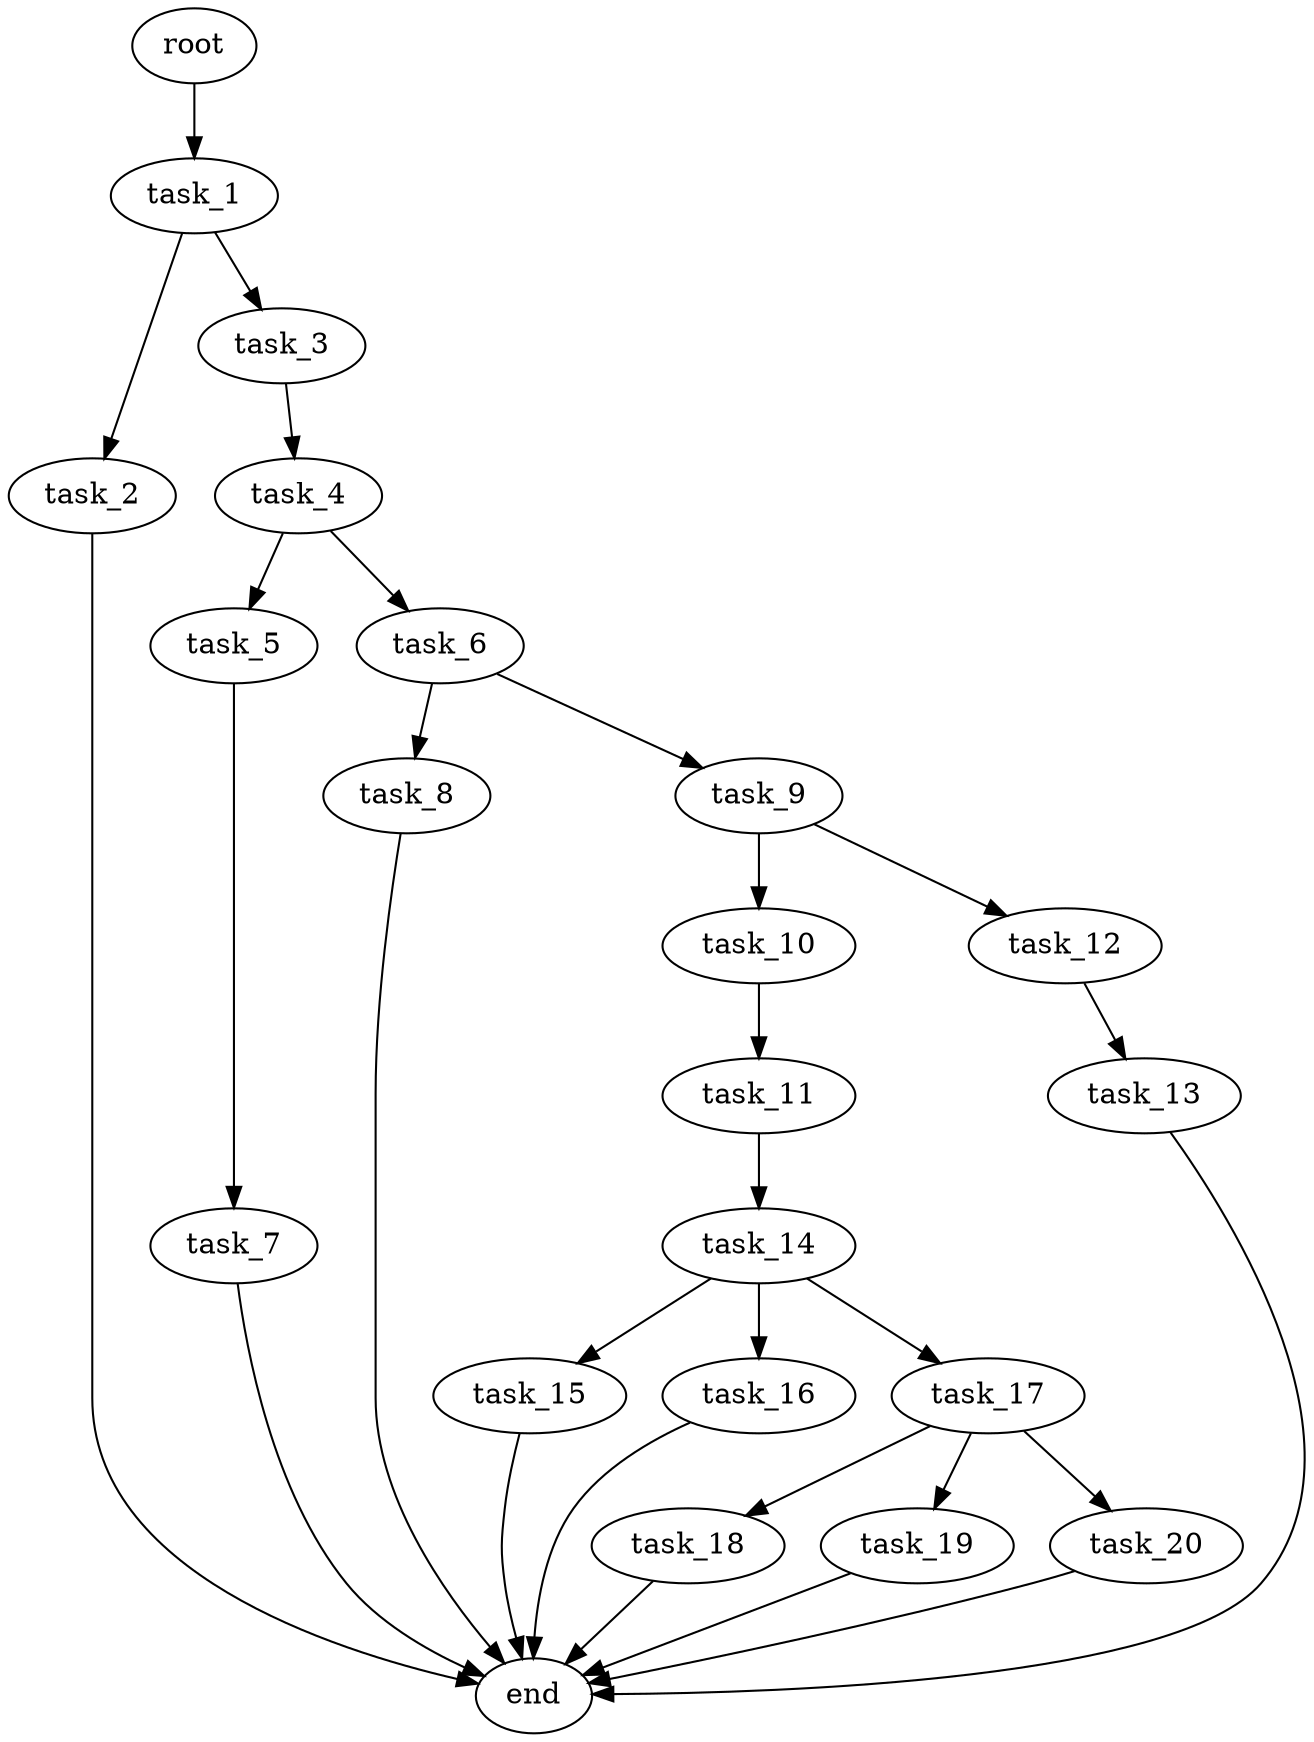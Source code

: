 digraph G {
  root [size="0.000000e+00"];
  task_1 [size="5.887118e+10"];
  task_2 [size="1.671035e+10"];
  task_3 [size="8.238614e+10"];
  task_4 [size="2.982724e+10"];
  task_5 [size="2.908987e+10"];
  task_6 [size="7.278591e+10"];
  task_7 [size="5.964103e+10"];
  task_8 [size="3.379014e+10"];
  task_9 [size="8.879852e+10"];
  task_10 [size="9.954729e+10"];
  task_11 [size="3.427986e+10"];
  task_12 [size="9.013936e+10"];
  task_13 [size="3.593150e+10"];
  task_14 [size="1.885072e+10"];
  task_15 [size="9.480895e+10"];
  task_16 [size="9.182136e+10"];
  task_17 [size="4.034513e+10"];
  task_18 [size="2.284954e+10"];
  task_19 [size="7.271961e+10"];
  task_20 [size="1.312927e+10"];
  end [size="0.000000e+00"];

  root -> task_1 [size="1.000000e-12"];
  task_1 -> task_2 [size="1.671035e+08"];
  task_1 -> task_3 [size="8.238614e+08"];
  task_2 -> end [size="1.000000e-12"];
  task_3 -> task_4 [size="2.982724e+08"];
  task_4 -> task_5 [size="2.908987e+08"];
  task_4 -> task_6 [size="7.278591e+08"];
  task_5 -> task_7 [size="5.964103e+08"];
  task_6 -> task_8 [size="3.379014e+08"];
  task_6 -> task_9 [size="8.879852e+08"];
  task_7 -> end [size="1.000000e-12"];
  task_8 -> end [size="1.000000e-12"];
  task_9 -> task_10 [size="9.954729e+08"];
  task_9 -> task_12 [size="9.013936e+08"];
  task_10 -> task_11 [size="3.427986e+08"];
  task_11 -> task_14 [size="1.885072e+08"];
  task_12 -> task_13 [size="3.593150e+08"];
  task_13 -> end [size="1.000000e-12"];
  task_14 -> task_15 [size="9.480895e+08"];
  task_14 -> task_16 [size="9.182136e+08"];
  task_14 -> task_17 [size="4.034513e+08"];
  task_15 -> end [size="1.000000e-12"];
  task_16 -> end [size="1.000000e-12"];
  task_17 -> task_18 [size="2.284954e+08"];
  task_17 -> task_19 [size="7.271961e+08"];
  task_17 -> task_20 [size="1.312927e+08"];
  task_18 -> end [size="1.000000e-12"];
  task_19 -> end [size="1.000000e-12"];
  task_20 -> end [size="1.000000e-12"];
}
